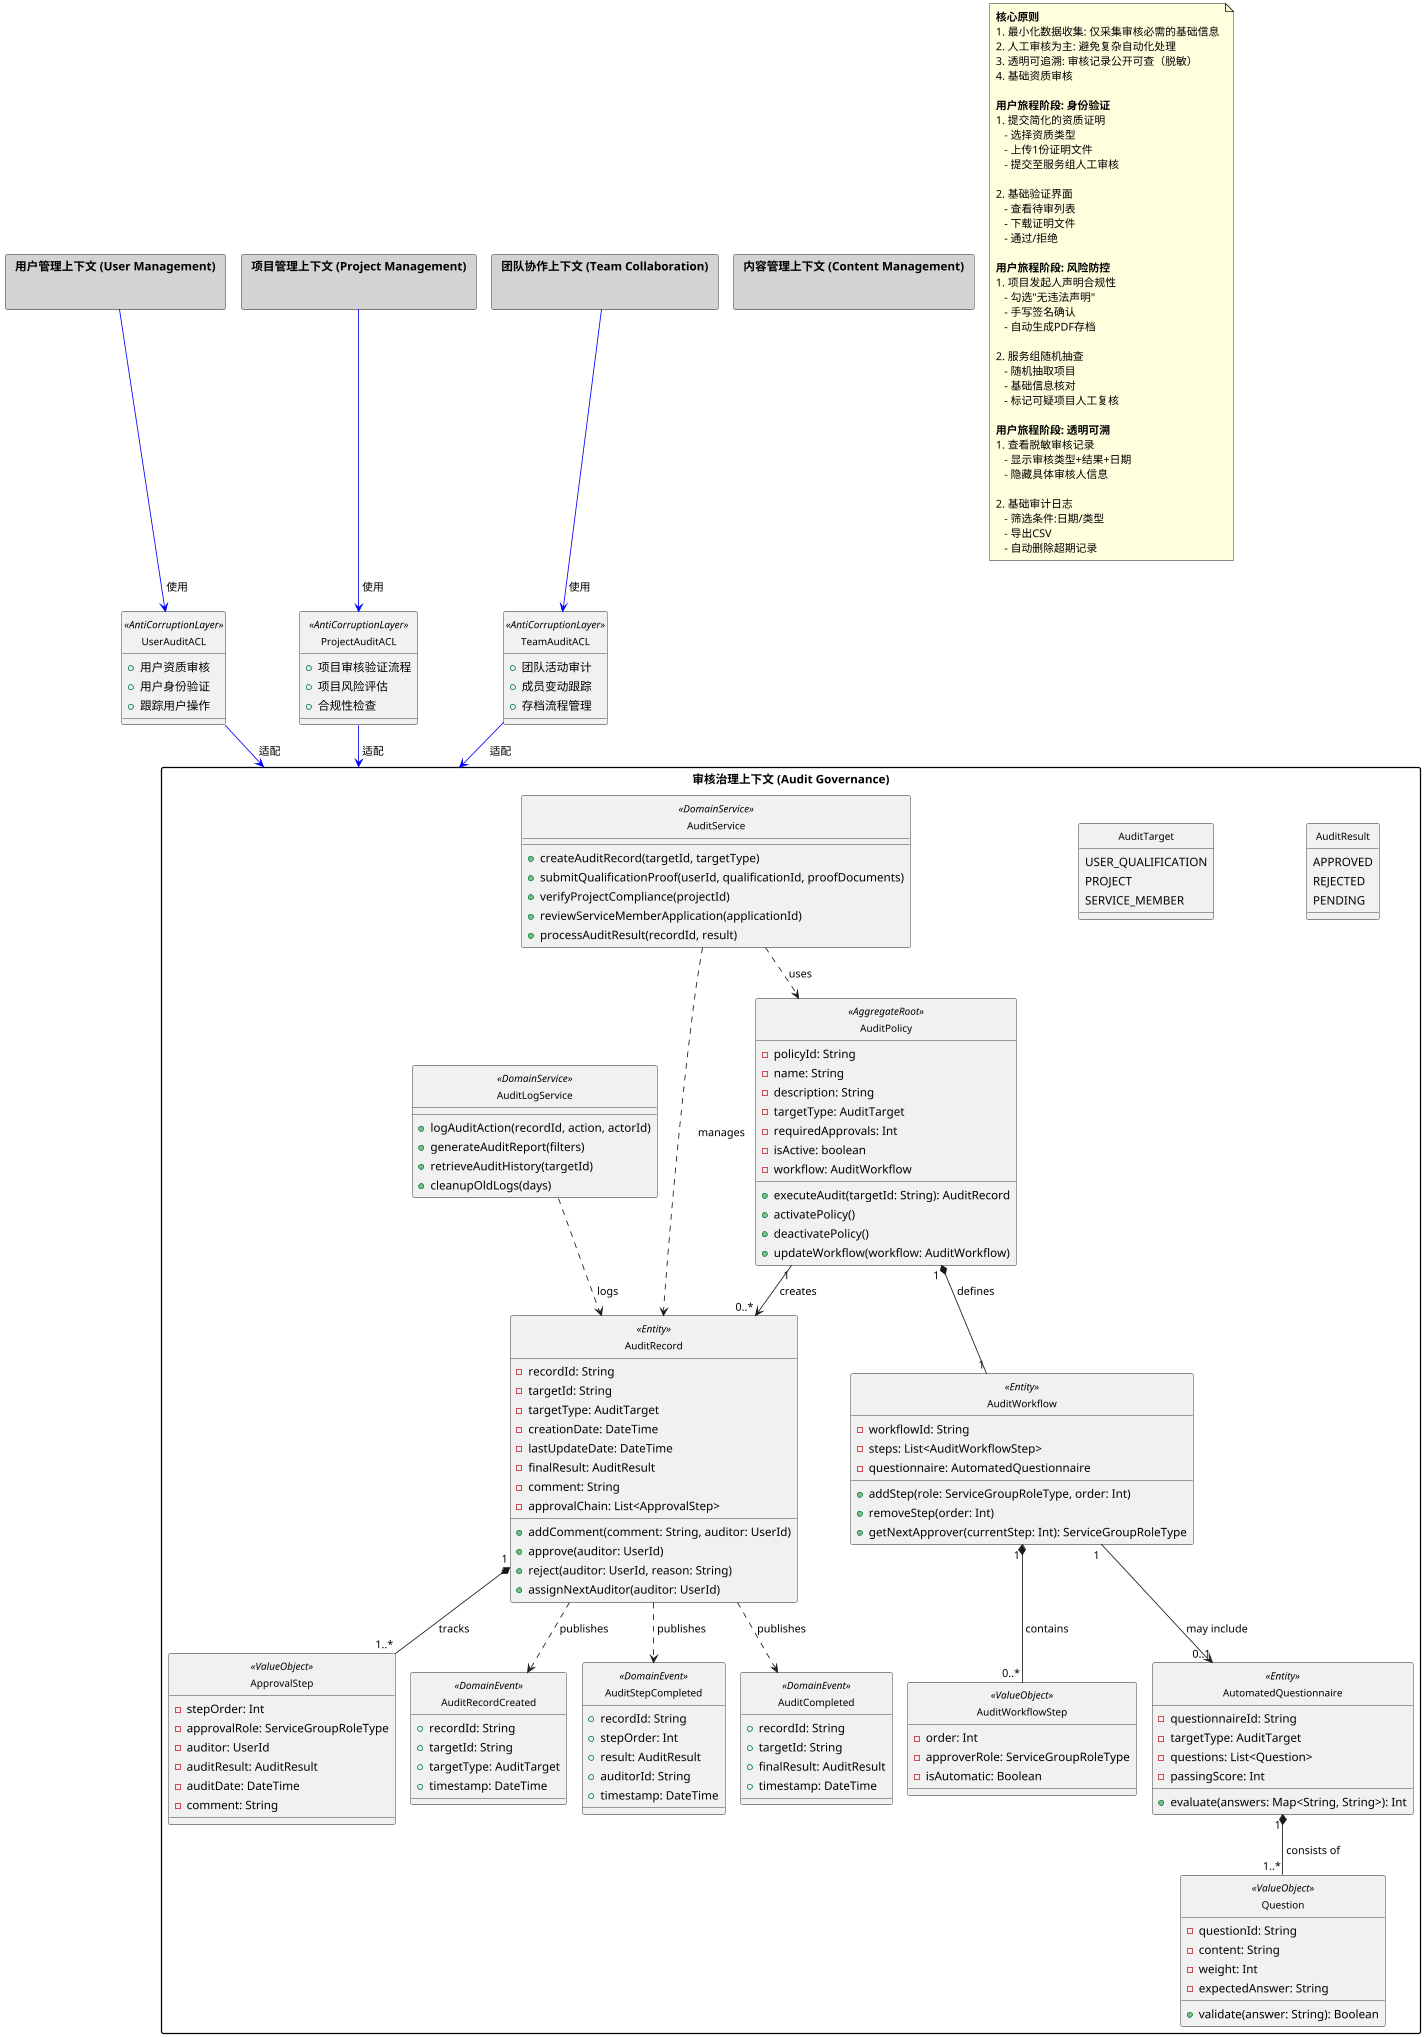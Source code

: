 @startuml audit-context-diagram
' ========================
' 审核治理上下文领域模型
' ========================

' ========================
' 全局配置
' ========================
scale 0.8
!pragma layout smetana
skinparam dpi 100
skinparam defaultFontName "PingFang SC"
skinparam classFontSize 12
skinparam packageFontSize 14
skinparam linetype ortho
skinparam packageStyle rectangle
skinparam nodesep 60
skinparam ranksep 80
skinparam backgroundColor white
skinparam shadowing false
skinparam padding 2
hide circle
skinparam packageTitleAlignment center

!define AggregateRoot <<(A,#ADD8E6) AggregateRoot>>
!define Entity <<(E,#90EE90) Entity>>
!define ValueObject <<(V,#DDA0DD) ValueObject>>
!define DomainService <<(S,#FFA07A) DomainService>>
!define DomainEvent <<(D,#FFD700) DomainEvent>>
!define ACL <<(L,#FFFF99) AntiCorruptionLayer>>

package "审核治理上下文 (Audit Governance)" {
    class AuditRecord Entity {
      - recordId: String
      - targetId: String
      - targetType: AuditTarget
      - creationDate: DateTime
      - lastUpdateDate: DateTime
      - finalResult: AuditResult
      - comment: String
      - approvalChain: List<ApprovalStep>
      + addComment(comment: String, auditor: UserId)
      + approve(auditor: UserId)
      + reject(auditor: UserId, reason: String)
      + assignNextAuditor(auditor: UserId)
    }

    class AuditPolicy AggregateRoot {
      - policyId: String
      - name: String
      - description: String
      - targetType: AuditTarget
      - requiredApprovals: Int
      - isActive: boolean
      - workflow: AuditWorkflow
      + executeAudit(targetId: String): AuditRecord
      + activatePolicy()
      + deactivatePolicy()
      + updateWorkflow(workflow: AuditWorkflow)
    }

    class ApprovalStep ValueObject {
        - stepOrder: Int
        - approvalRole: ServiceGroupRoleType
        - auditor: UserId
        - auditResult: AuditResult
        - auditDate: DateTime
        - comment: String
    }

    enum AuditResult {
        APPROVED
        REJECTED
        PENDING
    }

    enum AuditTarget {
        USER_QUALIFICATION
        PROJECT
        SERVICE_MEMBER
    }

    class AuditWorkflow Entity {
      - workflowId: String
      - steps: List<AuditWorkflowStep>
      - questionnaire: AutomatedQuestionnaire
      + addStep(role: ServiceGroupRoleType, order: Int)
      + removeStep(order: Int)
      + getNextApprover(currentStep: Int): ServiceGroupRoleType
    }

    class AuditWorkflowStep ValueObject {
      - order: Int
      - approverRole: ServiceGroupRoleType
      - isAutomatic: Boolean
    }

    class AutomatedQuestionnaire Entity {
      - questionnaireId: String
      - targetType: AuditTarget
      - questions: List<Question>
      - passingScore: Int
      + evaluate(answers: Map<String, String>): Int
    }

    class Question ValueObject {
      - questionId: String
      - content: String
      - weight: Int
      - expectedAnswer: String
      + validate(answer: String): Boolean
    }
    
    class AuditService DomainService {
        + createAuditRecord(targetId, targetType)
        + submitQualificationProof(userId, qualificationId, proofDocuments)
        + verifyProjectCompliance(projectId)
        + reviewServiceMemberApplication(applicationId)
        + processAuditResult(recordId, result)
    }
    
    class AuditLogService DomainService {
        + logAuditAction(recordId, action, actorId)
        + generateAuditReport(filters)
        + retrieveAuditHistory(targetId)
        + cleanupOldLogs(days)
    }
    
    ' Domain Events
    class AuditRecordCreated DomainEvent {
        + recordId: String
        + targetId: String
        + targetType: AuditTarget
        + timestamp: DateTime
    }
    
    class AuditStepCompleted DomainEvent {
        + recordId: String
        + stepOrder: Int
        + result: AuditResult
        + auditorId: String
        + timestamp: DateTime
    }
    
    class AuditCompleted DomainEvent {
        + recordId: String
        + targetId: String
        + finalResult: AuditResult
        + timestamp: DateTime
    }

    ' ----- Relationships -----
    AuditPolicy "1" *-- "1" AuditWorkflow : defines >
    AuditPolicy "1" --> "0..*" AuditRecord : creates >
    AuditWorkflow "1" *-- "0..*" AuditWorkflowStep : contains >
    AuditWorkflow "1" --> "0..1" AutomatedQuestionnaire : may include >
    AutomatedQuestionnaire "1" *-- "1..*" Question : consists of >
    AuditRecord "1" *-- "1..*" ApprovalStep : tracks >
    
    AuditService ..> AuditPolicy : uses >
    AuditService ..> AuditRecord : manages >
    AuditLogService ..> AuditRecord : logs >
    
    AuditRecord ..> AuditRecordCreated : publishes >
    AuditRecord ..> AuditStepCompleted : publishes >
    AuditRecord ..> AuditCompleted : publishes >
}

' 跨上下文关系与反腐层
package "用户管理上下文 (User Management)" as UM #LightGray {
}

package "项目管理上下文 (Project Management)" as PM #LightGray {
}

package "团队协作上下文 (Team Collaboration)" as TC #LightGray {
}

package "内容管理上下文 (Content Management)" as CM #LightGray {
}

' 用户与审核的反腐层
class UserAuditACL ACL {
    + 用户资质审核
    + 用户身份验证
    + 跟踪用户操作
}

' 项目与审核的反腐层
class ProjectAuditACL ACL {
    + 项目审核验证流程
    + 项目风险评估
    + 合规性检查
}

' 团队审核反腐层
class TeamAuditACL ACL {
    + 团队活动审计
    + 成员变动跟踪
    + 存档流程管理
}

' 关系
UM -[#blue]-> UserAuditACL : 使用 >
UserAuditACL -[#blue]-> "审核治理上下文 (Audit Governance)" : 适配 >

PM -[#blue]-> ProjectAuditACL : 使用 >
ProjectAuditACL -[#blue]-> "审核治理上下文 (Audit Governance)" : 适配 >

TC -[#blue]-> TeamAuditACL : 使用 >
TeamAuditACL -[#blue]-> "审核治理上下文 (Audit Governance)" : 适配 >

note as AuditJourneys
  <b>核心原则</b>
  1. 最小化数据收集: 仅采集审核必需的基础信息
  2. 人工审核为主: 避免复杂自动化处理
  3. 透明可追溯: 审核记录公开可查（脱敏）
  4. 基础资质审核
  
  <b>用户旅程阶段: 身份验证</b>
  1. 提交简化的资质证明
     - 选择资质类型
     - 上传1份证明文件
     - 提交至服务组人工审核
  
  2. 基础验证界面
     - 查看待审列表
     - 下载证明文件
     - 通过/拒绝
  
  <b>用户旅程阶段: 风险防控</b>
  1. 项目发起人声明合规性
     - 勾选"无违法声明"
     - 手写签名确认
     - 自动生成PDF存档
  
  2. 服务组随机抽查
     - 随机抽取项目
     - 基础信息核对
     - 标记可疑项目人工复核
  
  <b>用户旅程阶段: 透明可溯</b>
  1. 查看脱敏审核记录
     - 显示审核类型+结果+日期
     - 隐藏具体审核人信息
  
  2. 基础审计日志
     - 筛选条件:日期/类型
     - 导出CSV
     - 自动删除超期记录
endnote

@enduml 